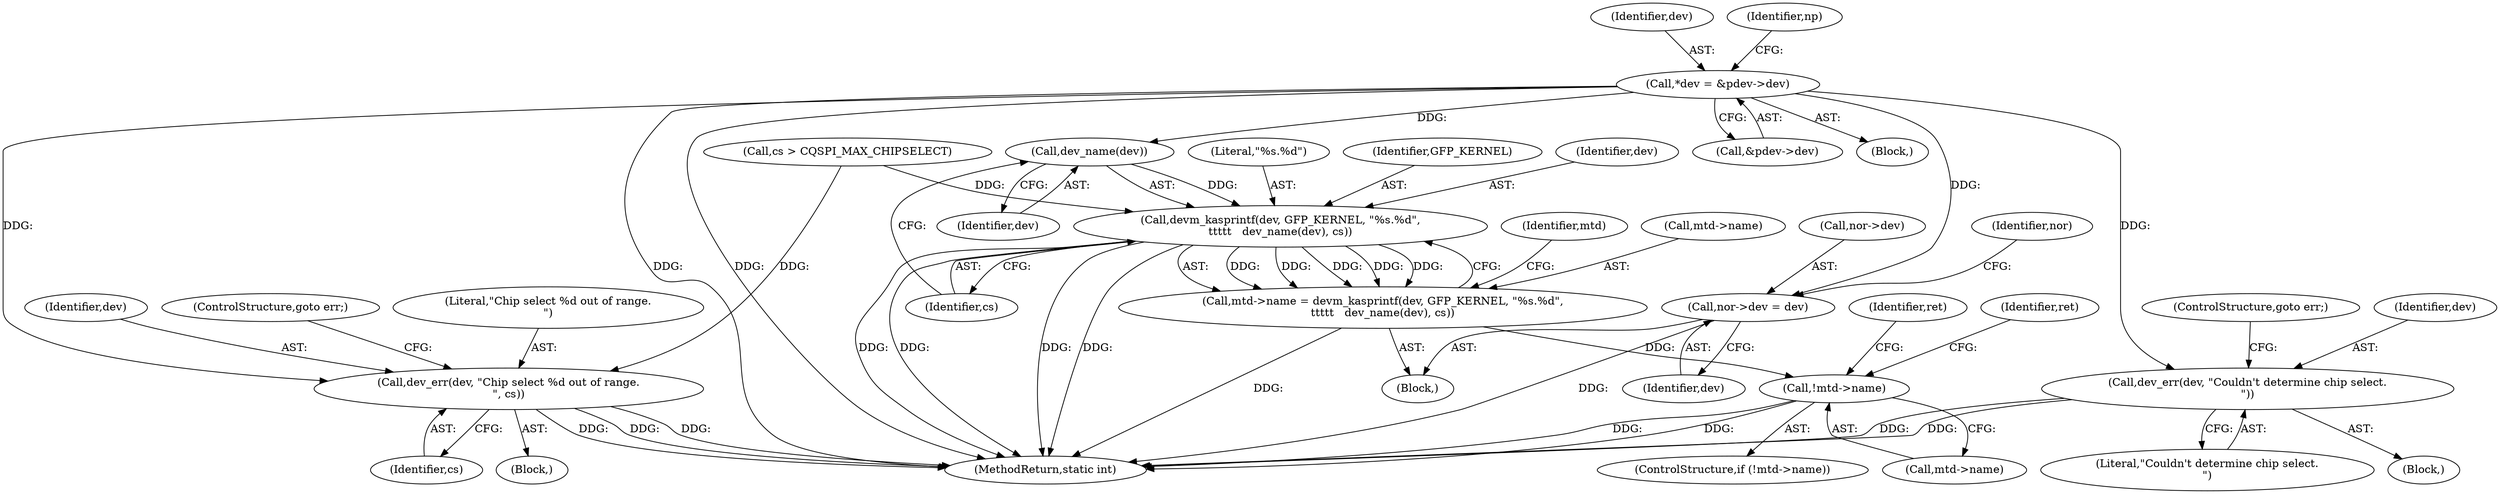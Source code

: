 digraph "0_linux_193e87143c290ec16838f5368adc0e0bc94eb931@pointer" {
"1000112" [label="(Call,*dev = &pdev->dev)"];
"1000132" [label="(Call,dev_err(dev, \"Couldn't determine chip select.\n\"))"];
"1000141" [label="(Call,dev_err(dev, \"Chip select %d out of range.\n\", cs))"];
"1000190" [label="(Call,nor->dev = dev)"];
"1000246" [label="(Call,dev_name(dev))"];
"1000242" [label="(Call,devm_kasprintf(dev, GFP_KERNEL, \"%s.%d\",\n\t\t\t\t\t   dev_name(dev), cs))"];
"1000238" [label="(Call,mtd->name = devm_kasprintf(dev, GFP_KERNEL, \"%s.%d\",\n\t\t\t\t\t   dev_name(dev), cs))"];
"1000250" [label="(Call,!mtd->name)"];
"1000142" [label="(Identifier,dev)"];
"1000246" [label="(Call,dev_name(dev))"];
"1000113" [label="(Identifier,dev)"];
"1000251" [label="(Call,mtd->name)"];
"1000243" [label="(Identifier,dev)"];
"1000114" [label="(Call,&pdev->dev)"];
"1000245" [label="(Literal,\"%s.%d\")"];
"1000244" [label="(Identifier,GFP_KERNEL)"];
"1000132" [label="(Call,dev_err(dev, \"Couldn't determine chip select.\n\"))"];
"1000143" [label="(Literal,\"Chip select %d out of range.\n\")"];
"1000134" [label="(Literal,\"Couldn't determine chip select.\n\")"];
"1000256" [label="(Identifier,ret)"];
"1000104" [label="(Block,)"];
"1000144" [label="(Identifier,cs)"];
"1000247" [label="(Identifier,dev)"];
"1000141" [label="(Call,dev_err(dev, \"Chip select %d out of range.\n\", cs))"];
"1000242" [label="(Call,devm_kasprintf(dev, GFP_KERNEL, \"%s.%d\",\n\t\t\t\t\t   dev_name(dev), cs))"];
"1000252" [label="(Identifier,mtd)"];
"1000135" [label="(ControlStructure,goto err;)"];
"1000248" [label="(Identifier,cs)"];
"1000124" [label="(Block,)"];
"1000133" [label="(Identifier,dev)"];
"1000191" [label="(Call,nor->dev)"];
"1000196" [label="(Identifier,nor)"];
"1000194" [label="(Identifier,dev)"];
"1000190" [label="(Call,nor->dev = dev)"];
"1000127" [label="(Identifier,np)"];
"1000238" [label="(Call,mtd->name = devm_kasprintf(dev, GFP_KERNEL, \"%s.%d\",\n\t\t\t\t\t   dev_name(dev), cs))"];
"1000261" [label="(Identifier,ret)"];
"1000112" [label="(Call,*dev = &pdev->dev)"];
"1000131" [label="(Block,)"];
"1000250" [label="(Call,!mtd->name)"];
"1000239" [label="(Call,mtd->name)"];
"1000137" [label="(Call,cs > CQSPI_MAX_CHIPSELECT)"];
"1000140" [label="(Block,)"];
"1000249" [label="(ControlStructure,if (!mtd->name))"];
"1000316" [label="(MethodReturn,static int)"];
"1000145" [label="(ControlStructure,goto err;)"];
"1000112" -> "1000104"  [label="AST: "];
"1000112" -> "1000114"  [label="CFG: "];
"1000113" -> "1000112"  [label="AST: "];
"1000114" -> "1000112"  [label="AST: "];
"1000127" -> "1000112"  [label="CFG: "];
"1000112" -> "1000316"  [label="DDG: "];
"1000112" -> "1000316"  [label="DDG: "];
"1000112" -> "1000132"  [label="DDG: "];
"1000112" -> "1000141"  [label="DDG: "];
"1000112" -> "1000190"  [label="DDG: "];
"1000112" -> "1000246"  [label="DDG: "];
"1000132" -> "1000131"  [label="AST: "];
"1000132" -> "1000134"  [label="CFG: "];
"1000133" -> "1000132"  [label="AST: "];
"1000134" -> "1000132"  [label="AST: "];
"1000135" -> "1000132"  [label="CFG: "];
"1000132" -> "1000316"  [label="DDG: "];
"1000132" -> "1000316"  [label="DDG: "];
"1000141" -> "1000140"  [label="AST: "];
"1000141" -> "1000144"  [label="CFG: "];
"1000142" -> "1000141"  [label="AST: "];
"1000143" -> "1000141"  [label="AST: "];
"1000144" -> "1000141"  [label="AST: "];
"1000145" -> "1000141"  [label="CFG: "];
"1000141" -> "1000316"  [label="DDG: "];
"1000141" -> "1000316"  [label="DDG: "];
"1000141" -> "1000316"  [label="DDG: "];
"1000137" -> "1000141"  [label="DDG: "];
"1000190" -> "1000124"  [label="AST: "];
"1000190" -> "1000194"  [label="CFG: "];
"1000191" -> "1000190"  [label="AST: "];
"1000194" -> "1000190"  [label="AST: "];
"1000196" -> "1000190"  [label="CFG: "];
"1000190" -> "1000316"  [label="DDG: "];
"1000246" -> "1000242"  [label="AST: "];
"1000246" -> "1000247"  [label="CFG: "];
"1000247" -> "1000246"  [label="AST: "];
"1000248" -> "1000246"  [label="CFG: "];
"1000246" -> "1000242"  [label="DDG: "];
"1000242" -> "1000238"  [label="AST: "];
"1000242" -> "1000248"  [label="CFG: "];
"1000243" -> "1000242"  [label="AST: "];
"1000244" -> "1000242"  [label="AST: "];
"1000245" -> "1000242"  [label="AST: "];
"1000248" -> "1000242"  [label="AST: "];
"1000238" -> "1000242"  [label="CFG: "];
"1000242" -> "1000316"  [label="DDG: "];
"1000242" -> "1000316"  [label="DDG: "];
"1000242" -> "1000316"  [label="DDG: "];
"1000242" -> "1000316"  [label="DDG: "];
"1000242" -> "1000238"  [label="DDG: "];
"1000242" -> "1000238"  [label="DDG: "];
"1000242" -> "1000238"  [label="DDG: "];
"1000242" -> "1000238"  [label="DDG: "];
"1000242" -> "1000238"  [label="DDG: "];
"1000137" -> "1000242"  [label="DDG: "];
"1000238" -> "1000124"  [label="AST: "];
"1000239" -> "1000238"  [label="AST: "];
"1000252" -> "1000238"  [label="CFG: "];
"1000238" -> "1000316"  [label="DDG: "];
"1000238" -> "1000250"  [label="DDG: "];
"1000250" -> "1000249"  [label="AST: "];
"1000250" -> "1000251"  [label="CFG: "];
"1000251" -> "1000250"  [label="AST: "];
"1000256" -> "1000250"  [label="CFG: "];
"1000261" -> "1000250"  [label="CFG: "];
"1000250" -> "1000316"  [label="DDG: "];
"1000250" -> "1000316"  [label="DDG: "];
}
